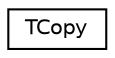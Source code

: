 digraph "Graphical Class Hierarchy"
{
  edge [fontname="Helvetica",fontsize="10",labelfontname="Helvetica",labelfontsize="10"];
  node [fontname="Helvetica",fontsize="10",shape=record];
  rankdir="LR";
  Node0 [label="TCopy",height=0.2,width=0.4,color="black", fillcolor="white", style="filled",URL="$struct_t_copy.html"];
}
